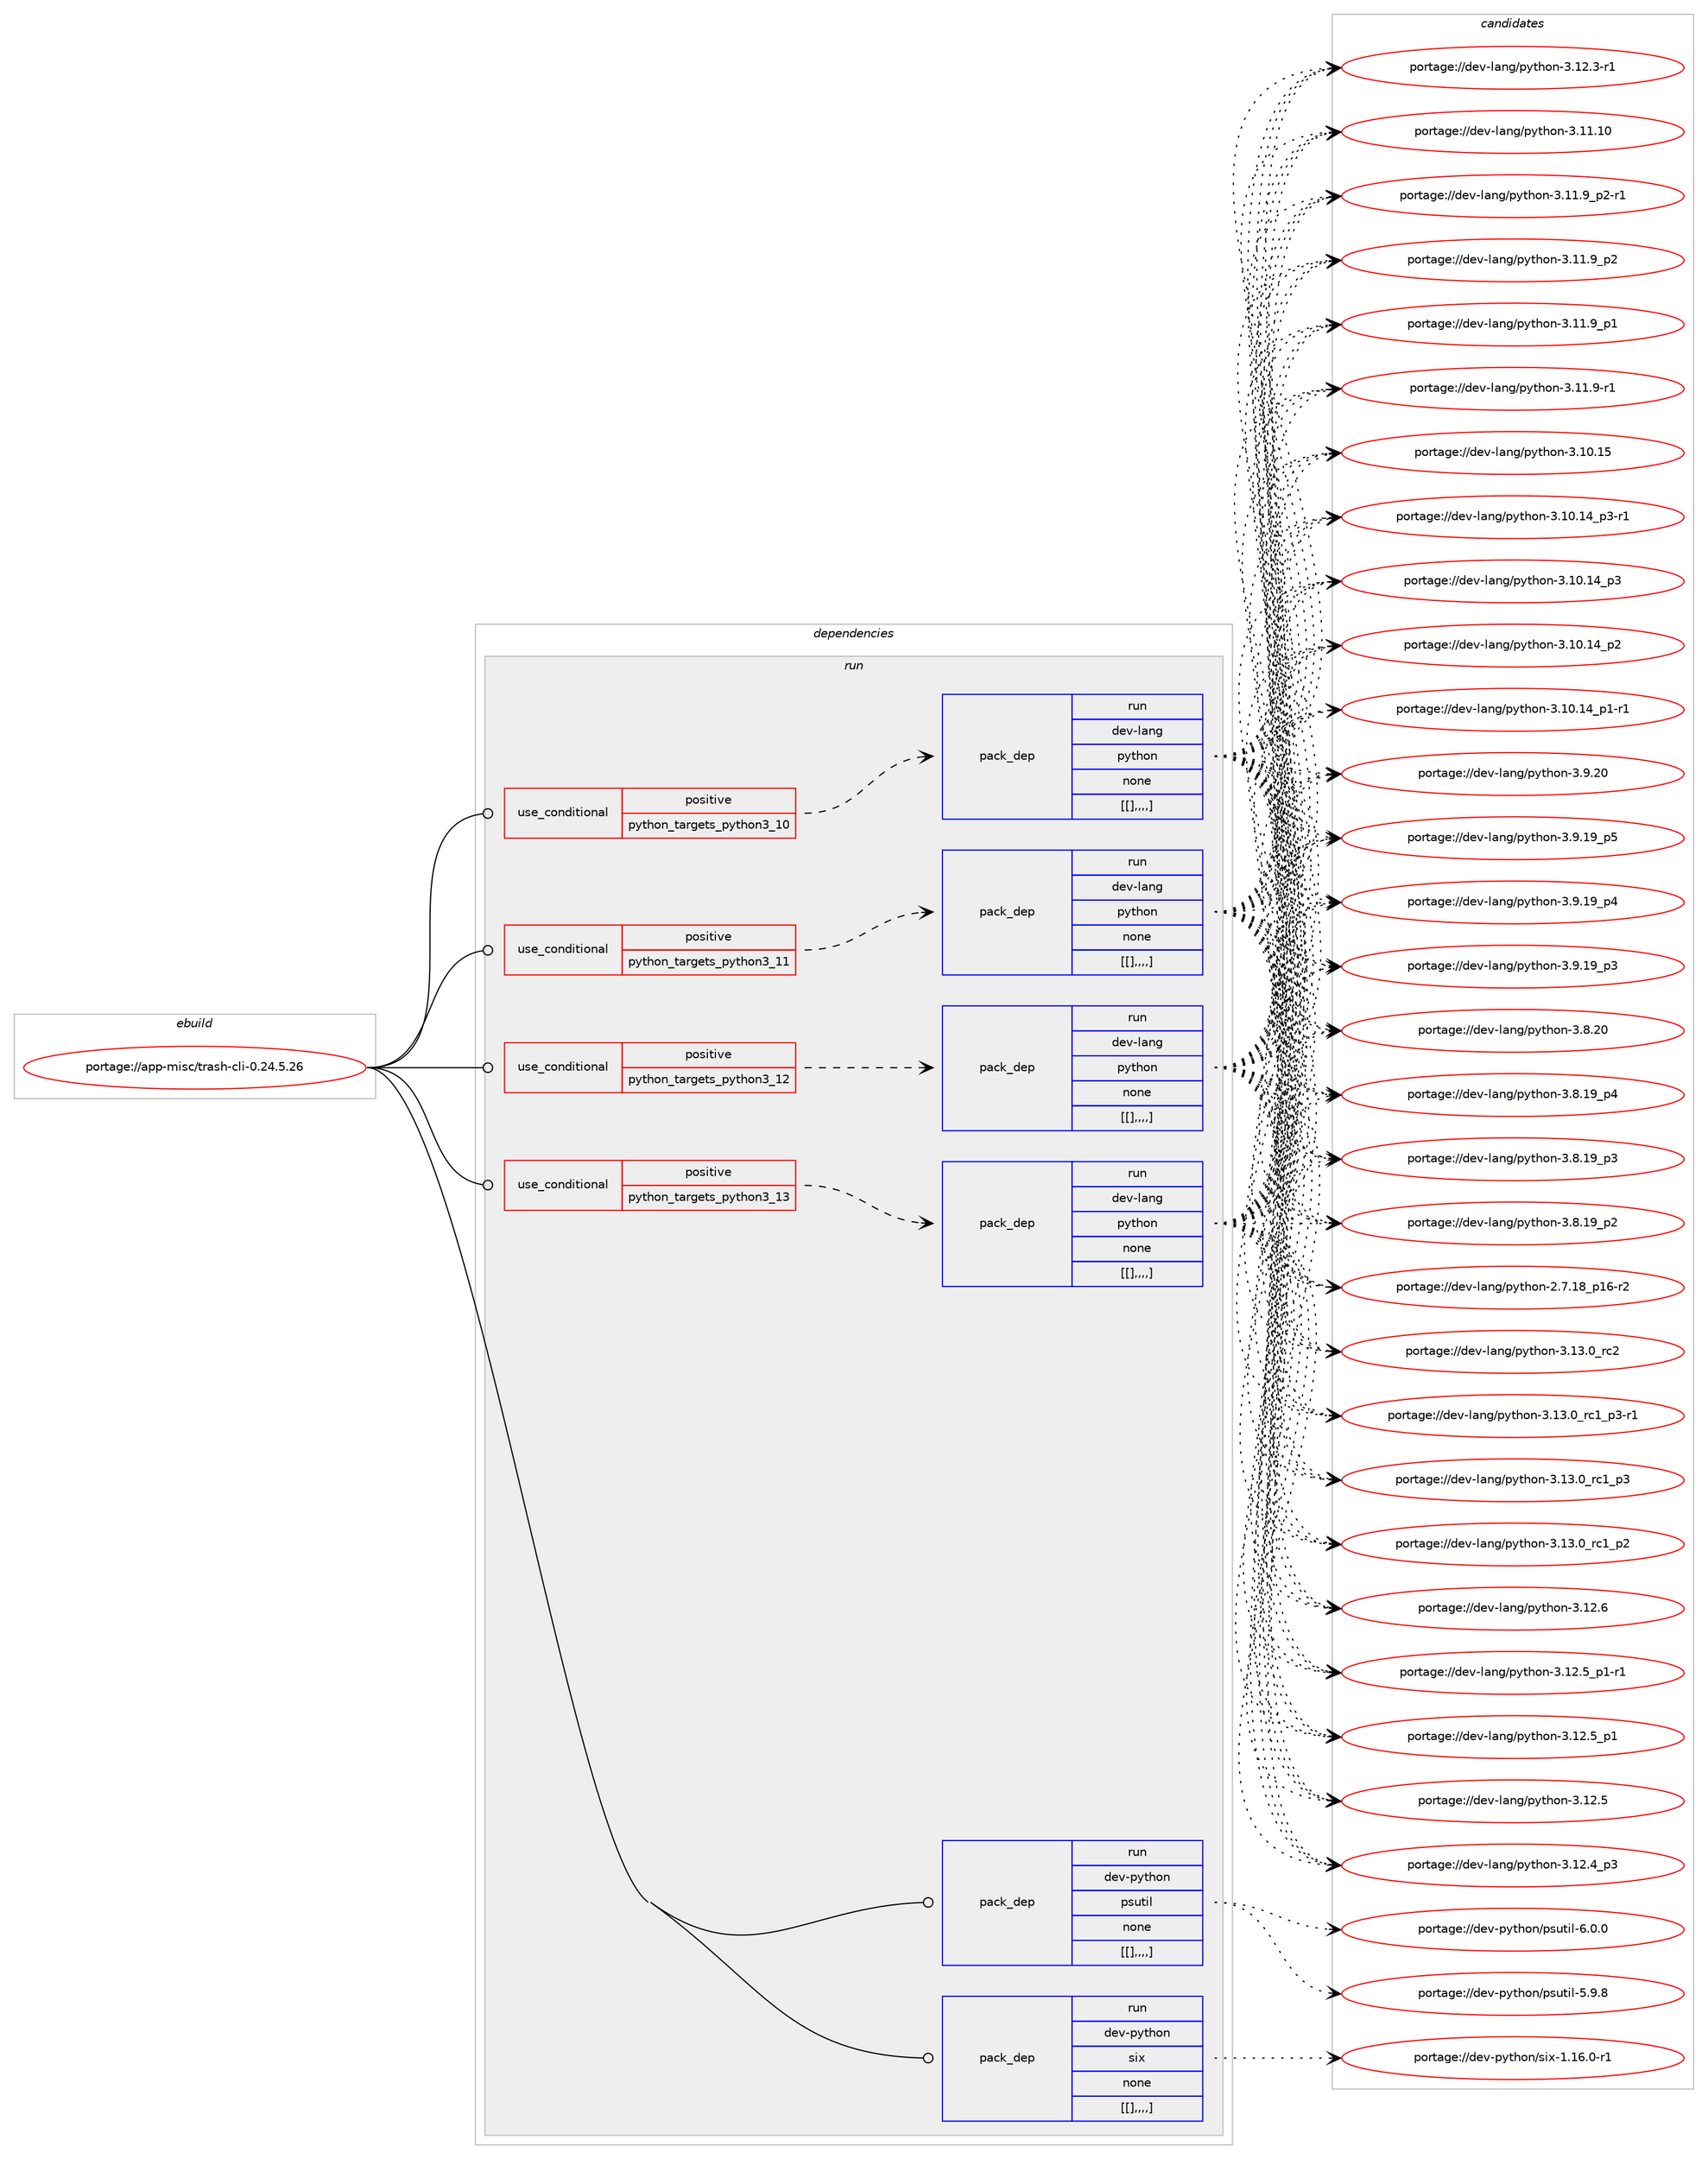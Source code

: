 digraph prolog {

# *************
# Graph options
# *************

newrank=true;
concentrate=true;
compound=true;
graph [rankdir=LR,fontname=Helvetica,fontsize=10,ranksep=1.5];#, ranksep=2.5, nodesep=0.2];
edge  [arrowhead=vee];
node  [fontname=Helvetica,fontsize=10];

# **********
# The ebuild
# **********

subgraph cluster_leftcol {
color=gray;
label=<<i>ebuild</i>>;
id [label="portage://app-misc/trash-cli-0.24.5.26", color=red, width=4, href="../app-misc/trash-cli-0.24.5.26.svg"];
}

# ****************
# The dependencies
# ****************

subgraph cluster_midcol {
color=gray;
label=<<i>dependencies</i>>;
subgraph cluster_compile {
fillcolor="#eeeeee";
style=filled;
label=<<i>compile</i>>;
}
subgraph cluster_compileandrun {
fillcolor="#eeeeee";
style=filled;
label=<<i>compile and run</i>>;
}
subgraph cluster_run {
fillcolor="#eeeeee";
style=filled;
label=<<i>run</i>>;
subgraph cond12944 {
dependency44644 [label=<<TABLE BORDER="0" CELLBORDER="1" CELLSPACING="0" CELLPADDING="4"><TR><TD ROWSPAN="3" CELLPADDING="10">use_conditional</TD></TR><TR><TD>positive</TD></TR><TR><TD>python_targets_python3_10</TD></TR></TABLE>>, shape=none, color=red];
subgraph pack31299 {
dependency44645 [label=<<TABLE BORDER="0" CELLBORDER="1" CELLSPACING="0" CELLPADDING="4" WIDTH="220"><TR><TD ROWSPAN="6" CELLPADDING="30">pack_dep</TD></TR><TR><TD WIDTH="110">run</TD></TR><TR><TD>dev-lang</TD></TR><TR><TD>python</TD></TR><TR><TD>none</TD></TR><TR><TD>[[],,,,]</TD></TR></TABLE>>, shape=none, color=blue];
}
dependency44644:e -> dependency44645:w [weight=20,style="dashed",arrowhead="vee"];
}
id:e -> dependency44644:w [weight=20,style="solid",arrowhead="odot"];
subgraph cond12945 {
dependency44646 [label=<<TABLE BORDER="0" CELLBORDER="1" CELLSPACING="0" CELLPADDING="4"><TR><TD ROWSPAN="3" CELLPADDING="10">use_conditional</TD></TR><TR><TD>positive</TD></TR><TR><TD>python_targets_python3_11</TD></TR></TABLE>>, shape=none, color=red];
subgraph pack31300 {
dependency44647 [label=<<TABLE BORDER="0" CELLBORDER="1" CELLSPACING="0" CELLPADDING="4" WIDTH="220"><TR><TD ROWSPAN="6" CELLPADDING="30">pack_dep</TD></TR><TR><TD WIDTH="110">run</TD></TR><TR><TD>dev-lang</TD></TR><TR><TD>python</TD></TR><TR><TD>none</TD></TR><TR><TD>[[],,,,]</TD></TR></TABLE>>, shape=none, color=blue];
}
dependency44646:e -> dependency44647:w [weight=20,style="dashed",arrowhead="vee"];
}
id:e -> dependency44646:w [weight=20,style="solid",arrowhead="odot"];
subgraph cond12946 {
dependency44648 [label=<<TABLE BORDER="0" CELLBORDER="1" CELLSPACING="0" CELLPADDING="4"><TR><TD ROWSPAN="3" CELLPADDING="10">use_conditional</TD></TR><TR><TD>positive</TD></TR><TR><TD>python_targets_python3_12</TD></TR></TABLE>>, shape=none, color=red];
subgraph pack31301 {
dependency44649 [label=<<TABLE BORDER="0" CELLBORDER="1" CELLSPACING="0" CELLPADDING="4" WIDTH="220"><TR><TD ROWSPAN="6" CELLPADDING="30">pack_dep</TD></TR><TR><TD WIDTH="110">run</TD></TR><TR><TD>dev-lang</TD></TR><TR><TD>python</TD></TR><TR><TD>none</TD></TR><TR><TD>[[],,,,]</TD></TR></TABLE>>, shape=none, color=blue];
}
dependency44648:e -> dependency44649:w [weight=20,style="dashed",arrowhead="vee"];
}
id:e -> dependency44648:w [weight=20,style="solid",arrowhead="odot"];
subgraph cond12947 {
dependency44650 [label=<<TABLE BORDER="0" CELLBORDER="1" CELLSPACING="0" CELLPADDING="4"><TR><TD ROWSPAN="3" CELLPADDING="10">use_conditional</TD></TR><TR><TD>positive</TD></TR><TR><TD>python_targets_python3_13</TD></TR></TABLE>>, shape=none, color=red];
subgraph pack31302 {
dependency44651 [label=<<TABLE BORDER="0" CELLBORDER="1" CELLSPACING="0" CELLPADDING="4" WIDTH="220"><TR><TD ROWSPAN="6" CELLPADDING="30">pack_dep</TD></TR><TR><TD WIDTH="110">run</TD></TR><TR><TD>dev-lang</TD></TR><TR><TD>python</TD></TR><TR><TD>none</TD></TR><TR><TD>[[],,,,]</TD></TR></TABLE>>, shape=none, color=blue];
}
dependency44650:e -> dependency44651:w [weight=20,style="dashed",arrowhead="vee"];
}
id:e -> dependency44650:w [weight=20,style="solid",arrowhead="odot"];
subgraph pack31303 {
dependency44652 [label=<<TABLE BORDER="0" CELLBORDER="1" CELLSPACING="0" CELLPADDING="4" WIDTH="220"><TR><TD ROWSPAN="6" CELLPADDING="30">pack_dep</TD></TR><TR><TD WIDTH="110">run</TD></TR><TR><TD>dev-python</TD></TR><TR><TD>psutil</TD></TR><TR><TD>none</TD></TR><TR><TD>[[],,,,]</TD></TR></TABLE>>, shape=none, color=blue];
}
id:e -> dependency44652:w [weight=20,style="solid",arrowhead="odot"];
subgraph pack31304 {
dependency44653 [label=<<TABLE BORDER="0" CELLBORDER="1" CELLSPACING="0" CELLPADDING="4" WIDTH="220"><TR><TD ROWSPAN="6" CELLPADDING="30">pack_dep</TD></TR><TR><TD WIDTH="110">run</TD></TR><TR><TD>dev-python</TD></TR><TR><TD>six</TD></TR><TR><TD>none</TD></TR><TR><TD>[[],,,,]</TD></TR></TABLE>>, shape=none, color=blue];
}
id:e -> dependency44653:w [weight=20,style="solid",arrowhead="odot"];
}
}

# **************
# The candidates
# **************

subgraph cluster_choices {
rank=same;
color=gray;
label=<<i>candidates</i>>;

subgraph choice31299 {
color=black;
nodesep=1;
choice10010111845108971101034711212111610411111045514649514648951149950 [label="portage://dev-lang/python-3.13.0_rc2", color=red, width=4,href="../dev-lang/python-3.13.0_rc2.svg"];
choice1001011184510897110103471121211161041111104551464951464895114994995112514511449 [label="portage://dev-lang/python-3.13.0_rc1_p3-r1", color=red, width=4,href="../dev-lang/python-3.13.0_rc1_p3-r1.svg"];
choice100101118451089711010347112121116104111110455146495146489511499499511251 [label="portage://dev-lang/python-3.13.0_rc1_p3", color=red, width=4,href="../dev-lang/python-3.13.0_rc1_p3.svg"];
choice100101118451089711010347112121116104111110455146495146489511499499511250 [label="portage://dev-lang/python-3.13.0_rc1_p2", color=red, width=4,href="../dev-lang/python-3.13.0_rc1_p2.svg"];
choice10010111845108971101034711212111610411111045514649504654 [label="portage://dev-lang/python-3.12.6", color=red, width=4,href="../dev-lang/python-3.12.6.svg"];
choice1001011184510897110103471121211161041111104551464950465395112494511449 [label="portage://dev-lang/python-3.12.5_p1-r1", color=red, width=4,href="../dev-lang/python-3.12.5_p1-r1.svg"];
choice100101118451089711010347112121116104111110455146495046539511249 [label="portage://dev-lang/python-3.12.5_p1", color=red, width=4,href="../dev-lang/python-3.12.5_p1.svg"];
choice10010111845108971101034711212111610411111045514649504653 [label="portage://dev-lang/python-3.12.5", color=red, width=4,href="../dev-lang/python-3.12.5.svg"];
choice100101118451089711010347112121116104111110455146495046529511251 [label="portage://dev-lang/python-3.12.4_p3", color=red, width=4,href="../dev-lang/python-3.12.4_p3.svg"];
choice100101118451089711010347112121116104111110455146495046514511449 [label="portage://dev-lang/python-3.12.3-r1", color=red, width=4,href="../dev-lang/python-3.12.3-r1.svg"];
choice1001011184510897110103471121211161041111104551464949464948 [label="portage://dev-lang/python-3.11.10", color=red, width=4,href="../dev-lang/python-3.11.10.svg"];
choice1001011184510897110103471121211161041111104551464949465795112504511449 [label="portage://dev-lang/python-3.11.9_p2-r1", color=red, width=4,href="../dev-lang/python-3.11.9_p2-r1.svg"];
choice100101118451089711010347112121116104111110455146494946579511250 [label="portage://dev-lang/python-3.11.9_p2", color=red, width=4,href="../dev-lang/python-3.11.9_p2.svg"];
choice100101118451089711010347112121116104111110455146494946579511249 [label="portage://dev-lang/python-3.11.9_p1", color=red, width=4,href="../dev-lang/python-3.11.9_p1.svg"];
choice100101118451089711010347112121116104111110455146494946574511449 [label="portage://dev-lang/python-3.11.9-r1", color=red, width=4,href="../dev-lang/python-3.11.9-r1.svg"];
choice1001011184510897110103471121211161041111104551464948464953 [label="portage://dev-lang/python-3.10.15", color=red, width=4,href="../dev-lang/python-3.10.15.svg"];
choice100101118451089711010347112121116104111110455146494846495295112514511449 [label="portage://dev-lang/python-3.10.14_p3-r1", color=red, width=4,href="../dev-lang/python-3.10.14_p3-r1.svg"];
choice10010111845108971101034711212111610411111045514649484649529511251 [label="portage://dev-lang/python-3.10.14_p3", color=red, width=4,href="../dev-lang/python-3.10.14_p3.svg"];
choice10010111845108971101034711212111610411111045514649484649529511250 [label="portage://dev-lang/python-3.10.14_p2", color=red, width=4,href="../dev-lang/python-3.10.14_p2.svg"];
choice100101118451089711010347112121116104111110455146494846495295112494511449 [label="portage://dev-lang/python-3.10.14_p1-r1", color=red, width=4,href="../dev-lang/python-3.10.14_p1-r1.svg"];
choice10010111845108971101034711212111610411111045514657465048 [label="portage://dev-lang/python-3.9.20", color=red, width=4,href="../dev-lang/python-3.9.20.svg"];
choice100101118451089711010347112121116104111110455146574649579511253 [label="portage://dev-lang/python-3.9.19_p5", color=red, width=4,href="../dev-lang/python-3.9.19_p5.svg"];
choice100101118451089711010347112121116104111110455146574649579511252 [label="portage://dev-lang/python-3.9.19_p4", color=red, width=4,href="../dev-lang/python-3.9.19_p4.svg"];
choice100101118451089711010347112121116104111110455146574649579511251 [label="portage://dev-lang/python-3.9.19_p3", color=red, width=4,href="../dev-lang/python-3.9.19_p3.svg"];
choice10010111845108971101034711212111610411111045514656465048 [label="portage://dev-lang/python-3.8.20", color=red, width=4,href="../dev-lang/python-3.8.20.svg"];
choice100101118451089711010347112121116104111110455146564649579511252 [label="portage://dev-lang/python-3.8.19_p4", color=red, width=4,href="../dev-lang/python-3.8.19_p4.svg"];
choice100101118451089711010347112121116104111110455146564649579511251 [label="portage://dev-lang/python-3.8.19_p3", color=red, width=4,href="../dev-lang/python-3.8.19_p3.svg"];
choice100101118451089711010347112121116104111110455146564649579511250 [label="portage://dev-lang/python-3.8.19_p2", color=red, width=4,href="../dev-lang/python-3.8.19_p2.svg"];
choice100101118451089711010347112121116104111110455046554649569511249544511450 [label="portage://dev-lang/python-2.7.18_p16-r2", color=red, width=4,href="../dev-lang/python-2.7.18_p16-r2.svg"];
dependency44645:e -> choice10010111845108971101034711212111610411111045514649514648951149950:w [style=dotted,weight="100"];
dependency44645:e -> choice1001011184510897110103471121211161041111104551464951464895114994995112514511449:w [style=dotted,weight="100"];
dependency44645:e -> choice100101118451089711010347112121116104111110455146495146489511499499511251:w [style=dotted,weight="100"];
dependency44645:e -> choice100101118451089711010347112121116104111110455146495146489511499499511250:w [style=dotted,weight="100"];
dependency44645:e -> choice10010111845108971101034711212111610411111045514649504654:w [style=dotted,weight="100"];
dependency44645:e -> choice1001011184510897110103471121211161041111104551464950465395112494511449:w [style=dotted,weight="100"];
dependency44645:e -> choice100101118451089711010347112121116104111110455146495046539511249:w [style=dotted,weight="100"];
dependency44645:e -> choice10010111845108971101034711212111610411111045514649504653:w [style=dotted,weight="100"];
dependency44645:e -> choice100101118451089711010347112121116104111110455146495046529511251:w [style=dotted,weight="100"];
dependency44645:e -> choice100101118451089711010347112121116104111110455146495046514511449:w [style=dotted,weight="100"];
dependency44645:e -> choice1001011184510897110103471121211161041111104551464949464948:w [style=dotted,weight="100"];
dependency44645:e -> choice1001011184510897110103471121211161041111104551464949465795112504511449:w [style=dotted,weight="100"];
dependency44645:e -> choice100101118451089711010347112121116104111110455146494946579511250:w [style=dotted,weight="100"];
dependency44645:e -> choice100101118451089711010347112121116104111110455146494946579511249:w [style=dotted,weight="100"];
dependency44645:e -> choice100101118451089711010347112121116104111110455146494946574511449:w [style=dotted,weight="100"];
dependency44645:e -> choice1001011184510897110103471121211161041111104551464948464953:w [style=dotted,weight="100"];
dependency44645:e -> choice100101118451089711010347112121116104111110455146494846495295112514511449:w [style=dotted,weight="100"];
dependency44645:e -> choice10010111845108971101034711212111610411111045514649484649529511251:w [style=dotted,weight="100"];
dependency44645:e -> choice10010111845108971101034711212111610411111045514649484649529511250:w [style=dotted,weight="100"];
dependency44645:e -> choice100101118451089711010347112121116104111110455146494846495295112494511449:w [style=dotted,weight="100"];
dependency44645:e -> choice10010111845108971101034711212111610411111045514657465048:w [style=dotted,weight="100"];
dependency44645:e -> choice100101118451089711010347112121116104111110455146574649579511253:w [style=dotted,weight="100"];
dependency44645:e -> choice100101118451089711010347112121116104111110455146574649579511252:w [style=dotted,weight="100"];
dependency44645:e -> choice100101118451089711010347112121116104111110455146574649579511251:w [style=dotted,weight="100"];
dependency44645:e -> choice10010111845108971101034711212111610411111045514656465048:w [style=dotted,weight="100"];
dependency44645:e -> choice100101118451089711010347112121116104111110455146564649579511252:w [style=dotted,weight="100"];
dependency44645:e -> choice100101118451089711010347112121116104111110455146564649579511251:w [style=dotted,weight="100"];
dependency44645:e -> choice100101118451089711010347112121116104111110455146564649579511250:w [style=dotted,weight="100"];
dependency44645:e -> choice100101118451089711010347112121116104111110455046554649569511249544511450:w [style=dotted,weight="100"];
}
subgraph choice31300 {
color=black;
nodesep=1;
choice10010111845108971101034711212111610411111045514649514648951149950 [label="portage://dev-lang/python-3.13.0_rc2", color=red, width=4,href="../dev-lang/python-3.13.0_rc2.svg"];
choice1001011184510897110103471121211161041111104551464951464895114994995112514511449 [label="portage://dev-lang/python-3.13.0_rc1_p3-r1", color=red, width=4,href="../dev-lang/python-3.13.0_rc1_p3-r1.svg"];
choice100101118451089711010347112121116104111110455146495146489511499499511251 [label="portage://dev-lang/python-3.13.0_rc1_p3", color=red, width=4,href="../dev-lang/python-3.13.0_rc1_p3.svg"];
choice100101118451089711010347112121116104111110455146495146489511499499511250 [label="portage://dev-lang/python-3.13.0_rc1_p2", color=red, width=4,href="../dev-lang/python-3.13.0_rc1_p2.svg"];
choice10010111845108971101034711212111610411111045514649504654 [label="portage://dev-lang/python-3.12.6", color=red, width=4,href="../dev-lang/python-3.12.6.svg"];
choice1001011184510897110103471121211161041111104551464950465395112494511449 [label="portage://dev-lang/python-3.12.5_p1-r1", color=red, width=4,href="../dev-lang/python-3.12.5_p1-r1.svg"];
choice100101118451089711010347112121116104111110455146495046539511249 [label="portage://dev-lang/python-3.12.5_p1", color=red, width=4,href="../dev-lang/python-3.12.5_p1.svg"];
choice10010111845108971101034711212111610411111045514649504653 [label="portage://dev-lang/python-3.12.5", color=red, width=4,href="../dev-lang/python-3.12.5.svg"];
choice100101118451089711010347112121116104111110455146495046529511251 [label="portage://dev-lang/python-3.12.4_p3", color=red, width=4,href="../dev-lang/python-3.12.4_p3.svg"];
choice100101118451089711010347112121116104111110455146495046514511449 [label="portage://dev-lang/python-3.12.3-r1", color=red, width=4,href="../dev-lang/python-3.12.3-r1.svg"];
choice1001011184510897110103471121211161041111104551464949464948 [label="portage://dev-lang/python-3.11.10", color=red, width=4,href="../dev-lang/python-3.11.10.svg"];
choice1001011184510897110103471121211161041111104551464949465795112504511449 [label="portage://dev-lang/python-3.11.9_p2-r1", color=red, width=4,href="../dev-lang/python-3.11.9_p2-r1.svg"];
choice100101118451089711010347112121116104111110455146494946579511250 [label="portage://dev-lang/python-3.11.9_p2", color=red, width=4,href="../dev-lang/python-3.11.9_p2.svg"];
choice100101118451089711010347112121116104111110455146494946579511249 [label="portage://dev-lang/python-3.11.9_p1", color=red, width=4,href="../dev-lang/python-3.11.9_p1.svg"];
choice100101118451089711010347112121116104111110455146494946574511449 [label="portage://dev-lang/python-3.11.9-r1", color=red, width=4,href="../dev-lang/python-3.11.9-r1.svg"];
choice1001011184510897110103471121211161041111104551464948464953 [label="portage://dev-lang/python-3.10.15", color=red, width=4,href="../dev-lang/python-3.10.15.svg"];
choice100101118451089711010347112121116104111110455146494846495295112514511449 [label="portage://dev-lang/python-3.10.14_p3-r1", color=red, width=4,href="../dev-lang/python-3.10.14_p3-r1.svg"];
choice10010111845108971101034711212111610411111045514649484649529511251 [label="portage://dev-lang/python-3.10.14_p3", color=red, width=4,href="../dev-lang/python-3.10.14_p3.svg"];
choice10010111845108971101034711212111610411111045514649484649529511250 [label="portage://dev-lang/python-3.10.14_p2", color=red, width=4,href="../dev-lang/python-3.10.14_p2.svg"];
choice100101118451089711010347112121116104111110455146494846495295112494511449 [label="portage://dev-lang/python-3.10.14_p1-r1", color=red, width=4,href="../dev-lang/python-3.10.14_p1-r1.svg"];
choice10010111845108971101034711212111610411111045514657465048 [label="portage://dev-lang/python-3.9.20", color=red, width=4,href="../dev-lang/python-3.9.20.svg"];
choice100101118451089711010347112121116104111110455146574649579511253 [label="portage://dev-lang/python-3.9.19_p5", color=red, width=4,href="../dev-lang/python-3.9.19_p5.svg"];
choice100101118451089711010347112121116104111110455146574649579511252 [label="portage://dev-lang/python-3.9.19_p4", color=red, width=4,href="../dev-lang/python-3.9.19_p4.svg"];
choice100101118451089711010347112121116104111110455146574649579511251 [label="portage://dev-lang/python-3.9.19_p3", color=red, width=4,href="../dev-lang/python-3.9.19_p3.svg"];
choice10010111845108971101034711212111610411111045514656465048 [label="portage://dev-lang/python-3.8.20", color=red, width=4,href="../dev-lang/python-3.8.20.svg"];
choice100101118451089711010347112121116104111110455146564649579511252 [label="portage://dev-lang/python-3.8.19_p4", color=red, width=4,href="../dev-lang/python-3.8.19_p4.svg"];
choice100101118451089711010347112121116104111110455146564649579511251 [label="portage://dev-lang/python-3.8.19_p3", color=red, width=4,href="../dev-lang/python-3.8.19_p3.svg"];
choice100101118451089711010347112121116104111110455146564649579511250 [label="portage://dev-lang/python-3.8.19_p2", color=red, width=4,href="../dev-lang/python-3.8.19_p2.svg"];
choice100101118451089711010347112121116104111110455046554649569511249544511450 [label="portage://dev-lang/python-2.7.18_p16-r2", color=red, width=4,href="../dev-lang/python-2.7.18_p16-r2.svg"];
dependency44647:e -> choice10010111845108971101034711212111610411111045514649514648951149950:w [style=dotted,weight="100"];
dependency44647:e -> choice1001011184510897110103471121211161041111104551464951464895114994995112514511449:w [style=dotted,weight="100"];
dependency44647:e -> choice100101118451089711010347112121116104111110455146495146489511499499511251:w [style=dotted,weight="100"];
dependency44647:e -> choice100101118451089711010347112121116104111110455146495146489511499499511250:w [style=dotted,weight="100"];
dependency44647:e -> choice10010111845108971101034711212111610411111045514649504654:w [style=dotted,weight="100"];
dependency44647:e -> choice1001011184510897110103471121211161041111104551464950465395112494511449:w [style=dotted,weight="100"];
dependency44647:e -> choice100101118451089711010347112121116104111110455146495046539511249:w [style=dotted,weight="100"];
dependency44647:e -> choice10010111845108971101034711212111610411111045514649504653:w [style=dotted,weight="100"];
dependency44647:e -> choice100101118451089711010347112121116104111110455146495046529511251:w [style=dotted,weight="100"];
dependency44647:e -> choice100101118451089711010347112121116104111110455146495046514511449:w [style=dotted,weight="100"];
dependency44647:e -> choice1001011184510897110103471121211161041111104551464949464948:w [style=dotted,weight="100"];
dependency44647:e -> choice1001011184510897110103471121211161041111104551464949465795112504511449:w [style=dotted,weight="100"];
dependency44647:e -> choice100101118451089711010347112121116104111110455146494946579511250:w [style=dotted,weight="100"];
dependency44647:e -> choice100101118451089711010347112121116104111110455146494946579511249:w [style=dotted,weight="100"];
dependency44647:e -> choice100101118451089711010347112121116104111110455146494946574511449:w [style=dotted,weight="100"];
dependency44647:e -> choice1001011184510897110103471121211161041111104551464948464953:w [style=dotted,weight="100"];
dependency44647:e -> choice100101118451089711010347112121116104111110455146494846495295112514511449:w [style=dotted,weight="100"];
dependency44647:e -> choice10010111845108971101034711212111610411111045514649484649529511251:w [style=dotted,weight="100"];
dependency44647:e -> choice10010111845108971101034711212111610411111045514649484649529511250:w [style=dotted,weight="100"];
dependency44647:e -> choice100101118451089711010347112121116104111110455146494846495295112494511449:w [style=dotted,weight="100"];
dependency44647:e -> choice10010111845108971101034711212111610411111045514657465048:w [style=dotted,weight="100"];
dependency44647:e -> choice100101118451089711010347112121116104111110455146574649579511253:w [style=dotted,weight="100"];
dependency44647:e -> choice100101118451089711010347112121116104111110455146574649579511252:w [style=dotted,weight="100"];
dependency44647:e -> choice100101118451089711010347112121116104111110455146574649579511251:w [style=dotted,weight="100"];
dependency44647:e -> choice10010111845108971101034711212111610411111045514656465048:w [style=dotted,weight="100"];
dependency44647:e -> choice100101118451089711010347112121116104111110455146564649579511252:w [style=dotted,weight="100"];
dependency44647:e -> choice100101118451089711010347112121116104111110455146564649579511251:w [style=dotted,weight="100"];
dependency44647:e -> choice100101118451089711010347112121116104111110455146564649579511250:w [style=dotted,weight="100"];
dependency44647:e -> choice100101118451089711010347112121116104111110455046554649569511249544511450:w [style=dotted,weight="100"];
}
subgraph choice31301 {
color=black;
nodesep=1;
choice10010111845108971101034711212111610411111045514649514648951149950 [label="portage://dev-lang/python-3.13.0_rc2", color=red, width=4,href="../dev-lang/python-3.13.0_rc2.svg"];
choice1001011184510897110103471121211161041111104551464951464895114994995112514511449 [label="portage://dev-lang/python-3.13.0_rc1_p3-r1", color=red, width=4,href="../dev-lang/python-3.13.0_rc1_p3-r1.svg"];
choice100101118451089711010347112121116104111110455146495146489511499499511251 [label="portage://dev-lang/python-3.13.0_rc1_p3", color=red, width=4,href="../dev-lang/python-3.13.0_rc1_p3.svg"];
choice100101118451089711010347112121116104111110455146495146489511499499511250 [label="portage://dev-lang/python-3.13.0_rc1_p2", color=red, width=4,href="../dev-lang/python-3.13.0_rc1_p2.svg"];
choice10010111845108971101034711212111610411111045514649504654 [label="portage://dev-lang/python-3.12.6", color=red, width=4,href="../dev-lang/python-3.12.6.svg"];
choice1001011184510897110103471121211161041111104551464950465395112494511449 [label="portage://dev-lang/python-3.12.5_p1-r1", color=red, width=4,href="../dev-lang/python-3.12.5_p1-r1.svg"];
choice100101118451089711010347112121116104111110455146495046539511249 [label="portage://dev-lang/python-3.12.5_p1", color=red, width=4,href="../dev-lang/python-3.12.5_p1.svg"];
choice10010111845108971101034711212111610411111045514649504653 [label="portage://dev-lang/python-3.12.5", color=red, width=4,href="../dev-lang/python-3.12.5.svg"];
choice100101118451089711010347112121116104111110455146495046529511251 [label="portage://dev-lang/python-3.12.4_p3", color=red, width=4,href="../dev-lang/python-3.12.4_p3.svg"];
choice100101118451089711010347112121116104111110455146495046514511449 [label="portage://dev-lang/python-3.12.3-r1", color=red, width=4,href="../dev-lang/python-3.12.3-r1.svg"];
choice1001011184510897110103471121211161041111104551464949464948 [label="portage://dev-lang/python-3.11.10", color=red, width=4,href="../dev-lang/python-3.11.10.svg"];
choice1001011184510897110103471121211161041111104551464949465795112504511449 [label="portage://dev-lang/python-3.11.9_p2-r1", color=red, width=4,href="../dev-lang/python-3.11.9_p2-r1.svg"];
choice100101118451089711010347112121116104111110455146494946579511250 [label="portage://dev-lang/python-3.11.9_p2", color=red, width=4,href="../dev-lang/python-3.11.9_p2.svg"];
choice100101118451089711010347112121116104111110455146494946579511249 [label="portage://dev-lang/python-3.11.9_p1", color=red, width=4,href="../dev-lang/python-3.11.9_p1.svg"];
choice100101118451089711010347112121116104111110455146494946574511449 [label="portage://dev-lang/python-3.11.9-r1", color=red, width=4,href="../dev-lang/python-3.11.9-r1.svg"];
choice1001011184510897110103471121211161041111104551464948464953 [label="portage://dev-lang/python-3.10.15", color=red, width=4,href="../dev-lang/python-3.10.15.svg"];
choice100101118451089711010347112121116104111110455146494846495295112514511449 [label="portage://dev-lang/python-3.10.14_p3-r1", color=red, width=4,href="../dev-lang/python-3.10.14_p3-r1.svg"];
choice10010111845108971101034711212111610411111045514649484649529511251 [label="portage://dev-lang/python-3.10.14_p3", color=red, width=4,href="../dev-lang/python-3.10.14_p3.svg"];
choice10010111845108971101034711212111610411111045514649484649529511250 [label="portage://dev-lang/python-3.10.14_p2", color=red, width=4,href="../dev-lang/python-3.10.14_p2.svg"];
choice100101118451089711010347112121116104111110455146494846495295112494511449 [label="portage://dev-lang/python-3.10.14_p1-r1", color=red, width=4,href="../dev-lang/python-3.10.14_p1-r1.svg"];
choice10010111845108971101034711212111610411111045514657465048 [label="portage://dev-lang/python-3.9.20", color=red, width=4,href="../dev-lang/python-3.9.20.svg"];
choice100101118451089711010347112121116104111110455146574649579511253 [label="portage://dev-lang/python-3.9.19_p5", color=red, width=4,href="../dev-lang/python-3.9.19_p5.svg"];
choice100101118451089711010347112121116104111110455146574649579511252 [label="portage://dev-lang/python-3.9.19_p4", color=red, width=4,href="../dev-lang/python-3.9.19_p4.svg"];
choice100101118451089711010347112121116104111110455146574649579511251 [label="portage://dev-lang/python-3.9.19_p3", color=red, width=4,href="../dev-lang/python-3.9.19_p3.svg"];
choice10010111845108971101034711212111610411111045514656465048 [label="portage://dev-lang/python-3.8.20", color=red, width=4,href="../dev-lang/python-3.8.20.svg"];
choice100101118451089711010347112121116104111110455146564649579511252 [label="portage://dev-lang/python-3.8.19_p4", color=red, width=4,href="../dev-lang/python-3.8.19_p4.svg"];
choice100101118451089711010347112121116104111110455146564649579511251 [label="portage://dev-lang/python-3.8.19_p3", color=red, width=4,href="../dev-lang/python-3.8.19_p3.svg"];
choice100101118451089711010347112121116104111110455146564649579511250 [label="portage://dev-lang/python-3.8.19_p2", color=red, width=4,href="../dev-lang/python-3.8.19_p2.svg"];
choice100101118451089711010347112121116104111110455046554649569511249544511450 [label="portage://dev-lang/python-2.7.18_p16-r2", color=red, width=4,href="../dev-lang/python-2.7.18_p16-r2.svg"];
dependency44649:e -> choice10010111845108971101034711212111610411111045514649514648951149950:w [style=dotted,weight="100"];
dependency44649:e -> choice1001011184510897110103471121211161041111104551464951464895114994995112514511449:w [style=dotted,weight="100"];
dependency44649:e -> choice100101118451089711010347112121116104111110455146495146489511499499511251:w [style=dotted,weight="100"];
dependency44649:e -> choice100101118451089711010347112121116104111110455146495146489511499499511250:w [style=dotted,weight="100"];
dependency44649:e -> choice10010111845108971101034711212111610411111045514649504654:w [style=dotted,weight="100"];
dependency44649:e -> choice1001011184510897110103471121211161041111104551464950465395112494511449:w [style=dotted,weight="100"];
dependency44649:e -> choice100101118451089711010347112121116104111110455146495046539511249:w [style=dotted,weight="100"];
dependency44649:e -> choice10010111845108971101034711212111610411111045514649504653:w [style=dotted,weight="100"];
dependency44649:e -> choice100101118451089711010347112121116104111110455146495046529511251:w [style=dotted,weight="100"];
dependency44649:e -> choice100101118451089711010347112121116104111110455146495046514511449:w [style=dotted,weight="100"];
dependency44649:e -> choice1001011184510897110103471121211161041111104551464949464948:w [style=dotted,weight="100"];
dependency44649:e -> choice1001011184510897110103471121211161041111104551464949465795112504511449:w [style=dotted,weight="100"];
dependency44649:e -> choice100101118451089711010347112121116104111110455146494946579511250:w [style=dotted,weight="100"];
dependency44649:e -> choice100101118451089711010347112121116104111110455146494946579511249:w [style=dotted,weight="100"];
dependency44649:e -> choice100101118451089711010347112121116104111110455146494946574511449:w [style=dotted,weight="100"];
dependency44649:e -> choice1001011184510897110103471121211161041111104551464948464953:w [style=dotted,weight="100"];
dependency44649:e -> choice100101118451089711010347112121116104111110455146494846495295112514511449:w [style=dotted,weight="100"];
dependency44649:e -> choice10010111845108971101034711212111610411111045514649484649529511251:w [style=dotted,weight="100"];
dependency44649:e -> choice10010111845108971101034711212111610411111045514649484649529511250:w [style=dotted,weight="100"];
dependency44649:e -> choice100101118451089711010347112121116104111110455146494846495295112494511449:w [style=dotted,weight="100"];
dependency44649:e -> choice10010111845108971101034711212111610411111045514657465048:w [style=dotted,weight="100"];
dependency44649:e -> choice100101118451089711010347112121116104111110455146574649579511253:w [style=dotted,weight="100"];
dependency44649:e -> choice100101118451089711010347112121116104111110455146574649579511252:w [style=dotted,weight="100"];
dependency44649:e -> choice100101118451089711010347112121116104111110455146574649579511251:w [style=dotted,weight="100"];
dependency44649:e -> choice10010111845108971101034711212111610411111045514656465048:w [style=dotted,weight="100"];
dependency44649:e -> choice100101118451089711010347112121116104111110455146564649579511252:w [style=dotted,weight="100"];
dependency44649:e -> choice100101118451089711010347112121116104111110455146564649579511251:w [style=dotted,weight="100"];
dependency44649:e -> choice100101118451089711010347112121116104111110455146564649579511250:w [style=dotted,weight="100"];
dependency44649:e -> choice100101118451089711010347112121116104111110455046554649569511249544511450:w [style=dotted,weight="100"];
}
subgraph choice31302 {
color=black;
nodesep=1;
choice10010111845108971101034711212111610411111045514649514648951149950 [label="portage://dev-lang/python-3.13.0_rc2", color=red, width=4,href="../dev-lang/python-3.13.0_rc2.svg"];
choice1001011184510897110103471121211161041111104551464951464895114994995112514511449 [label="portage://dev-lang/python-3.13.0_rc1_p3-r1", color=red, width=4,href="../dev-lang/python-3.13.0_rc1_p3-r1.svg"];
choice100101118451089711010347112121116104111110455146495146489511499499511251 [label="portage://dev-lang/python-3.13.0_rc1_p3", color=red, width=4,href="../dev-lang/python-3.13.0_rc1_p3.svg"];
choice100101118451089711010347112121116104111110455146495146489511499499511250 [label="portage://dev-lang/python-3.13.0_rc1_p2", color=red, width=4,href="../dev-lang/python-3.13.0_rc1_p2.svg"];
choice10010111845108971101034711212111610411111045514649504654 [label="portage://dev-lang/python-3.12.6", color=red, width=4,href="../dev-lang/python-3.12.6.svg"];
choice1001011184510897110103471121211161041111104551464950465395112494511449 [label="portage://dev-lang/python-3.12.5_p1-r1", color=red, width=4,href="../dev-lang/python-3.12.5_p1-r1.svg"];
choice100101118451089711010347112121116104111110455146495046539511249 [label="portage://dev-lang/python-3.12.5_p1", color=red, width=4,href="../dev-lang/python-3.12.5_p1.svg"];
choice10010111845108971101034711212111610411111045514649504653 [label="portage://dev-lang/python-3.12.5", color=red, width=4,href="../dev-lang/python-3.12.5.svg"];
choice100101118451089711010347112121116104111110455146495046529511251 [label="portage://dev-lang/python-3.12.4_p3", color=red, width=4,href="../dev-lang/python-3.12.4_p3.svg"];
choice100101118451089711010347112121116104111110455146495046514511449 [label="portage://dev-lang/python-3.12.3-r1", color=red, width=4,href="../dev-lang/python-3.12.3-r1.svg"];
choice1001011184510897110103471121211161041111104551464949464948 [label="portage://dev-lang/python-3.11.10", color=red, width=4,href="../dev-lang/python-3.11.10.svg"];
choice1001011184510897110103471121211161041111104551464949465795112504511449 [label="portage://dev-lang/python-3.11.9_p2-r1", color=red, width=4,href="../dev-lang/python-3.11.9_p2-r1.svg"];
choice100101118451089711010347112121116104111110455146494946579511250 [label="portage://dev-lang/python-3.11.9_p2", color=red, width=4,href="../dev-lang/python-3.11.9_p2.svg"];
choice100101118451089711010347112121116104111110455146494946579511249 [label="portage://dev-lang/python-3.11.9_p1", color=red, width=4,href="../dev-lang/python-3.11.9_p1.svg"];
choice100101118451089711010347112121116104111110455146494946574511449 [label="portage://dev-lang/python-3.11.9-r1", color=red, width=4,href="../dev-lang/python-3.11.9-r1.svg"];
choice1001011184510897110103471121211161041111104551464948464953 [label="portage://dev-lang/python-3.10.15", color=red, width=4,href="../dev-lang/python-3.10.15.svg"];
choice100101118451089711010347112121116104111110455146494846495295112514511449 [label="portage://dev-lang/python-3.10.14_p3-r1", color=red, width=4,href="../dev-lang/python-3.10.14_p3-r1.svg"];
choice10010111845108971101034711212111610411111045514649484649529511251 [label="portage://dev-lang/python-3.10.14_p3", color=red, width=4,href="../dev-lang/python-3.10.14_p3.svg"];
choice10010111845108971101034711212111610411111045514649484649529511250 [label="portage://dev-lang/python-3.10.14_p2", color=red, width=4,href="../dev-lang/python-3.10.14_p2.svg"];
choice100101118451089711010347112121116104111110455146494846495295112494511449 [label="portage://dev-lang/python-3.10.14_p1-r1", color=red, width=4,href="../dev-lang/python-3.10.14_p1-r1.svg"];
choice10010111845108971101034711212111610411111045514657465048 [label="portage://dev-lang/python-3.9.20", color=red, width=4,href="../dev-lang/python-3.9.20.svg"];
choice100101118451089711010347112121116104111110455146574649579511253 [label="portage://dev-lang/python-3.9.19_p5", color=red, width=4,href="../dev-lang/python-3.9.19_p5.svg"];
choice100101118451089711010347112121116104111110455146574649579511252 [label="portage://dev-lang/python-3.9.19_p4", color=red, width=4,href="../dev-lang/python-3.9.19_p4.svg"];
choice100101118451089711010347112121116104111110455146574649579511251 [label="portage://dev-lang/python-3.9.19_p3", color=red, width=4,href="../dev-lang/python-3.9.19_p3.svg"];
choice10010111845108971101034711212111610411111045514656465048 [label="portage://dev-lang/python-3.8.20", color=red, width=4,href="../dev-lang/python-3.8.20.svg"];
choice100101118451089711010347112121116104111110455146564649579511252 [label="portage://dev-lang/python-3.8.19_p4", color=red, width=4,href="../dev-lang/python-3.8.19_p4.svg"];
choice100101118451089711010347112121116104111110455146564649579511251 [label="portage://dev-lang/python-3.8.19_p3", color=red, width=4,href="../dev-lang/python-3.8.19_p3.svg"];
choice100101118451089711010347112121116104111110455146564649579511250 [label="portage://dev-lang/python-3.8.19_p2", color=red, width=4,href="../dev-lang/python-3.8.19_p2.svg"];
choice100101118451089711010347112121116104111110455046554649569511249544511450 [label="portage://dev-lang/python-2.7.18_p16-r2", color=red, width=4,href="../dev-lang/python-2.7.18_p16-r2.svg"];
dependency44651:e -> choice10010111845108971101034711212111610411111045514649514648951149950:w [style=dotted,weight="100"];
dependency44651:e -> choice1001011184510897110103471121211161041111104551464951464895114994995112514511449:w [style=dotted,weight="100"];
dependency44651:e -> choice100101118451089711010347112121116104111110455146495146489511499499511251:w [style=dotted,weight="100"];
dependency44651:e -> choice100101118451089711010347112121116104111110455146495146489511499499511250:w [style=dotted,weight="100"];
dependency44651:e -> choice10010111845108971101034711212111610411111045514649504654:w [style=dotted,weight="100"];
dependency44651:e -> choice1001011184510897110103471121211161041111104551464950465395112494511449:w [style=dotted,weight="100"];
dependency44651:e -> choice100101118451089711010347112121116104111110455146495046539511249:w [style=dotted,weight="100"];
dependency44651:e -> choice10010111845108971101034711212111610411111045514649504653:w [style=dotted,weight="100"];
dependency44651:e -> choice100101118451089711010347112121116104111110455146495046529511251:w [style=dotted,weight="100"];
dependency44651:e -> choice100101118451089711010347112121116104111110455146495046514511449:w [style=dotted,weight="100"];
dependency44651:e -> choice1001011184510897110103471121211161041111104551464949464948:w [style=dotted,weight="100"];
dependency44651:e -> choice1001011184510897110103471121211161041111104551464949465795112504511449:w [style=dotted,weight="100"];
dependency44651:e -> choice100101118451089711010347112121116104111110455146494946579511250:w [style=dotted,weight="100"];
dependency44651:e -> choice100101118451089711010347112121116104111110455146494946579511249:w [style=dotted,weight="100"];
dependency44651:e -> choice100101118451089711010347112121116104111110455146494946574511449:w [style=dotted,weight="100"];
dependency44651:e -> choice1001011184510897110103471121211161041111104551464948464953:w [style=dotted,weight="100"];
dependency44651:e -> choice100101118451089711010347112121116104111110455146494846495295112514511449:w [style=dotted,weight="100"];
dependency44651:e -> choice10010111845108971101034711212111610411111045514649484649529511251:w [style=dotted,weight="100"];
dependency44651:e -> choice10010111845108971101034711212111610411111045514649484649529511250:w [style=dotted,weight="100"];
dependency44651:e -> choice100101118451089711010347112121116104111110455146494846495295112494511449:w [style=dotted,weight="100"];
dependency44651:e -> choice10010111845108971101034711212111610411111045514657465048:w [style=dotted,weight="100"];
dependency44651:e -> choice100101118451089711010347112121116104111110455146574649579511253:w [style=dotted,weight="100"];
dependency44651:e -> choice100101118451089711010347112121116104111110455146574649579511252:w [style=dotted,weight="100"];
dependency44651:e -> choice100101118451089711010347112121116104111110455146574649579511251:w [style=dotted,weight="100"];
dependency44651:e -> choice10010111845108971101034711212111610411111045514656465048:w [style=dotted,weight="100"];
dependency44651:e -> choice100101118451089711010347112121116104111110455146564649579511252:w [style=dotted,weight="100"];
dependency44651:e -> choice100101118451089711010347112121116104111110455146564649579511251:w [style=dotted,weight="100"];
dependency44651:e -> choice100101118451089711010347112121116104111110455146564649579511250:w [style=dotted,weight="100"];
dependency44651:e -> choice100101118451089711010347112121116104111110455046554649569511249544511450:w [style=dotted,weight="100"];
}
subgraph choice31303 {
color=black;
nodesep=1;
choice1001011184511212111610411111047112115117116105108455446484648 [label="portage://dev-python/psutil-6.0.0", color=red, width=4,href="../dev-python/psutil-6.0.0.svg"];
choice1001011184511212111610411111047112115117116105108455346574656 [label="portage://dev-python/psutil-5.9.8", color=red, width=4,href="../dev-python/psutil-5.9.8.svg"];
dependency44652:e -> choice1001011184511212111610411111047112115117116105108455446484648:w [style=dotted,weight="100"];
dependency44652:e -> choice1001011184511212111610411111047112115117116105108455346574656:w [style=dotted,weight="100"];
}
subgraph choice31304 {
color=black;
nodesep=1;
choice1001011184511212111610411111047115105120454946495446484511449 [label="portage://dev-python/six-1.16.0-r1", color=red, width=4,href="../dev-python/six-1.16.0-r1.svg"];
dependency44653:e -> choice1001011184511212111610411111047115105120454946495446484511449:w [style=dotted,weight="100"];
}
}

}
